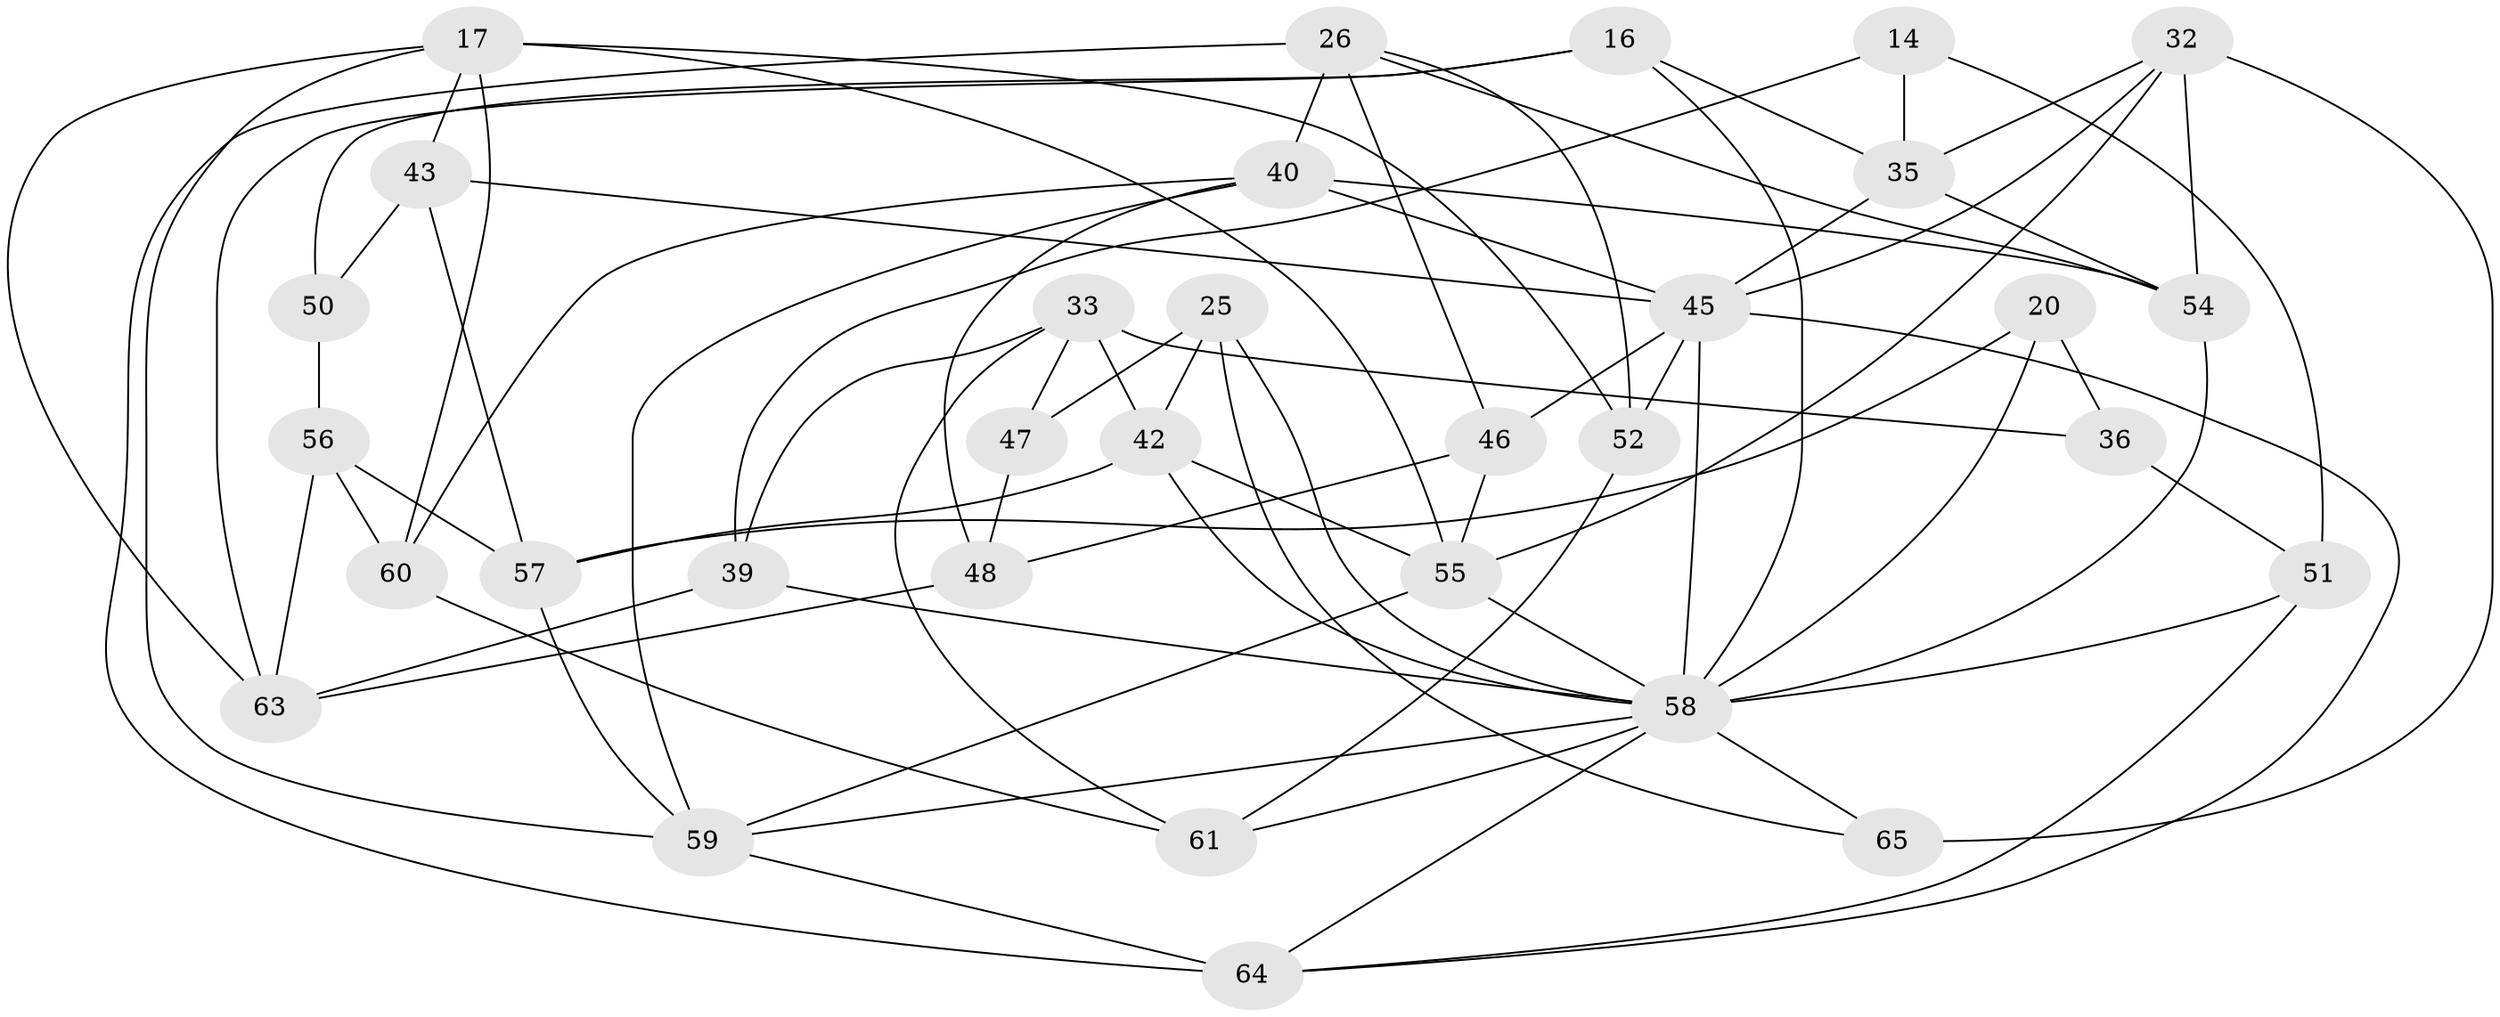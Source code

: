 // original degree distribution, {4: 1.0}
// Generated by graph-tools (version 1.1) at 2025/58/03/09/25 04:58:46]
// undirected, 32 vertices, 76 edges
graph export_dot {
graph [start="1"]
  node [color=gray90,style=filled];
  14;
  16 [super="+7"];
  17 [super="+8"];
  20;
  25 [super="+11"];
  26 [super="+18"];
  32 [super="+27"];
  33 [super="+23"];
  35 [super="+3+4+9"];
  36;
  39;
  40 [super="+13+24"];
  42 [super="+1"];
  43;
  45 [super="+41"];
  46;
  47;
  48;
  50;
  51;
  52;
  54 [super="+29+31"];
  55 [super="+44+28"];
  56;
  57 [super="+12"];
  58 [super="+22+34+49"];
  59 [super="+53+38"];
  60;
  61;
  63 [super="+62"];
  64 [super="+5"];
  65;
  14 -- 51;
  14 -- 35 [weight=2];
  14 -- 39;
  16 -- 50 [weight=2];
  16 -- 63;
  16 -- 35 [weight=2];
  16 -- 58;
  17 -- 63 [weight=2];
  17 -- 55 [weight=2];
  17 -- 52;
  17 -- 43;
  17 -- 60;
  17 -- 59;
  20 -- 36;
  20 -- 57 [weight=2];
  20 -- 58;
  25 -- 47 [weight=2];
  25 -- 65;
  25 -- 42 [weight=2];
  25 -- 58;
  26 -- 52;
  26 -- 46;
  26 -- 64 [weight=2];
  26 -- 54;
  26 -- 40;
  32 -- 65 [weight=2];
  32 -- 35;
  32 -- 45;
  32 -- 54;
  32 -- 55;
  33 -- 36 [weight=2];
  33 -- 61;
  33 -- 39;
  33 -- 42;
  33 -- 47;
  35 -- 54 [weight=3];
  35 -- 45 [weight=2];
  36 -- 51;
  39 -- 63;
  39 -- 58;
  40 -- 48;
  40 -- 45 [weight=2];
  40 -- 60;
  40 -- 59 [weight=2];
  40 -- 54;
  42 -- 57;
  42 -- 58;
  42 -- 55;
  43 -- 50;
  43 -- 57;
  43 -- 45;
  45 -- 64;
  45 -- 46;
  45 -- 52;
  45 -- 58;
  46 -- 55;
  46 -- 48;
  47 -- 48;
  48 -- 63;
  50 -- 56;
  51 -- 64;
  51 -- 58;
  52 -- 61;
  54 -- 58 [weight=4];
  55 -- 58 [weight=2];
  55 -- 59;
  56 -- 60;
  56 -- 57;
  56 -- 63;
  57 -- 59;
  58 -- 64;
  58 -- 65;
  58 -- 59 [weight=2];
  58 -- 61;
  59 -- 64;
  60 -- 61;
}
